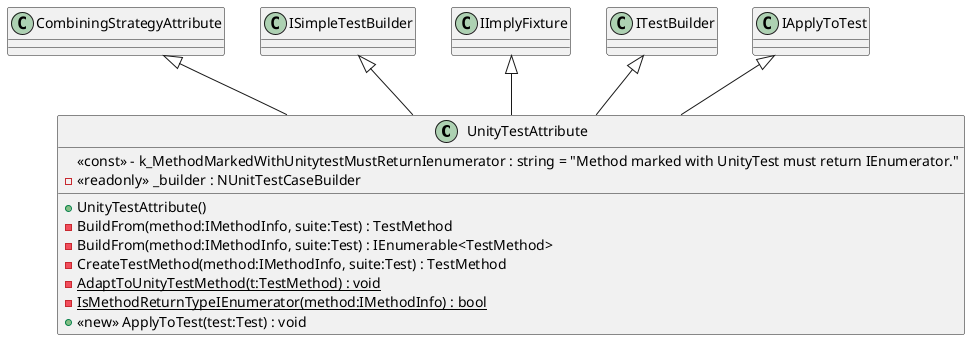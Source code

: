 @startuml
class UnityTestAttribute {
    <<const>> - k_MethodMarkedWithUnitytestMustReturnIenumerator : string = "Method marked with UnityTest must return IEnumerator."
    + UnityTestAttribute()
    - <<readonly>> _builder : NUnitTestCaseBuilder
    - BuildFrom(method:IMethodInfo, suite:Test) : TestMethod
    - BuildFrom(method:IMethodInfo, suite:Test) : IEnumerable<TestMethod>
    - CreateTestMethod(method:IMethodInfo, suite:Test) : TestMethod
    {static} - AdaptToUnityTestMethod(t:TestMethod) : void
    {static} - IsMethodReturnTypeIEnumerator(method:IMethodInfo) : bool
    + <<new>> ApplyToTest(test:Test) : void
}
CombiningStrategyAttribute <|-- UnityTestAttribute
ISimpleTestBuilder <|-- UnityTestAttribute
IImplyFixture <|-- UnityTestAttribute
ITestBuilder <|-- UnityTestAttribute
IApplyToTest <|-- UnityTestAttribute
@enduml
